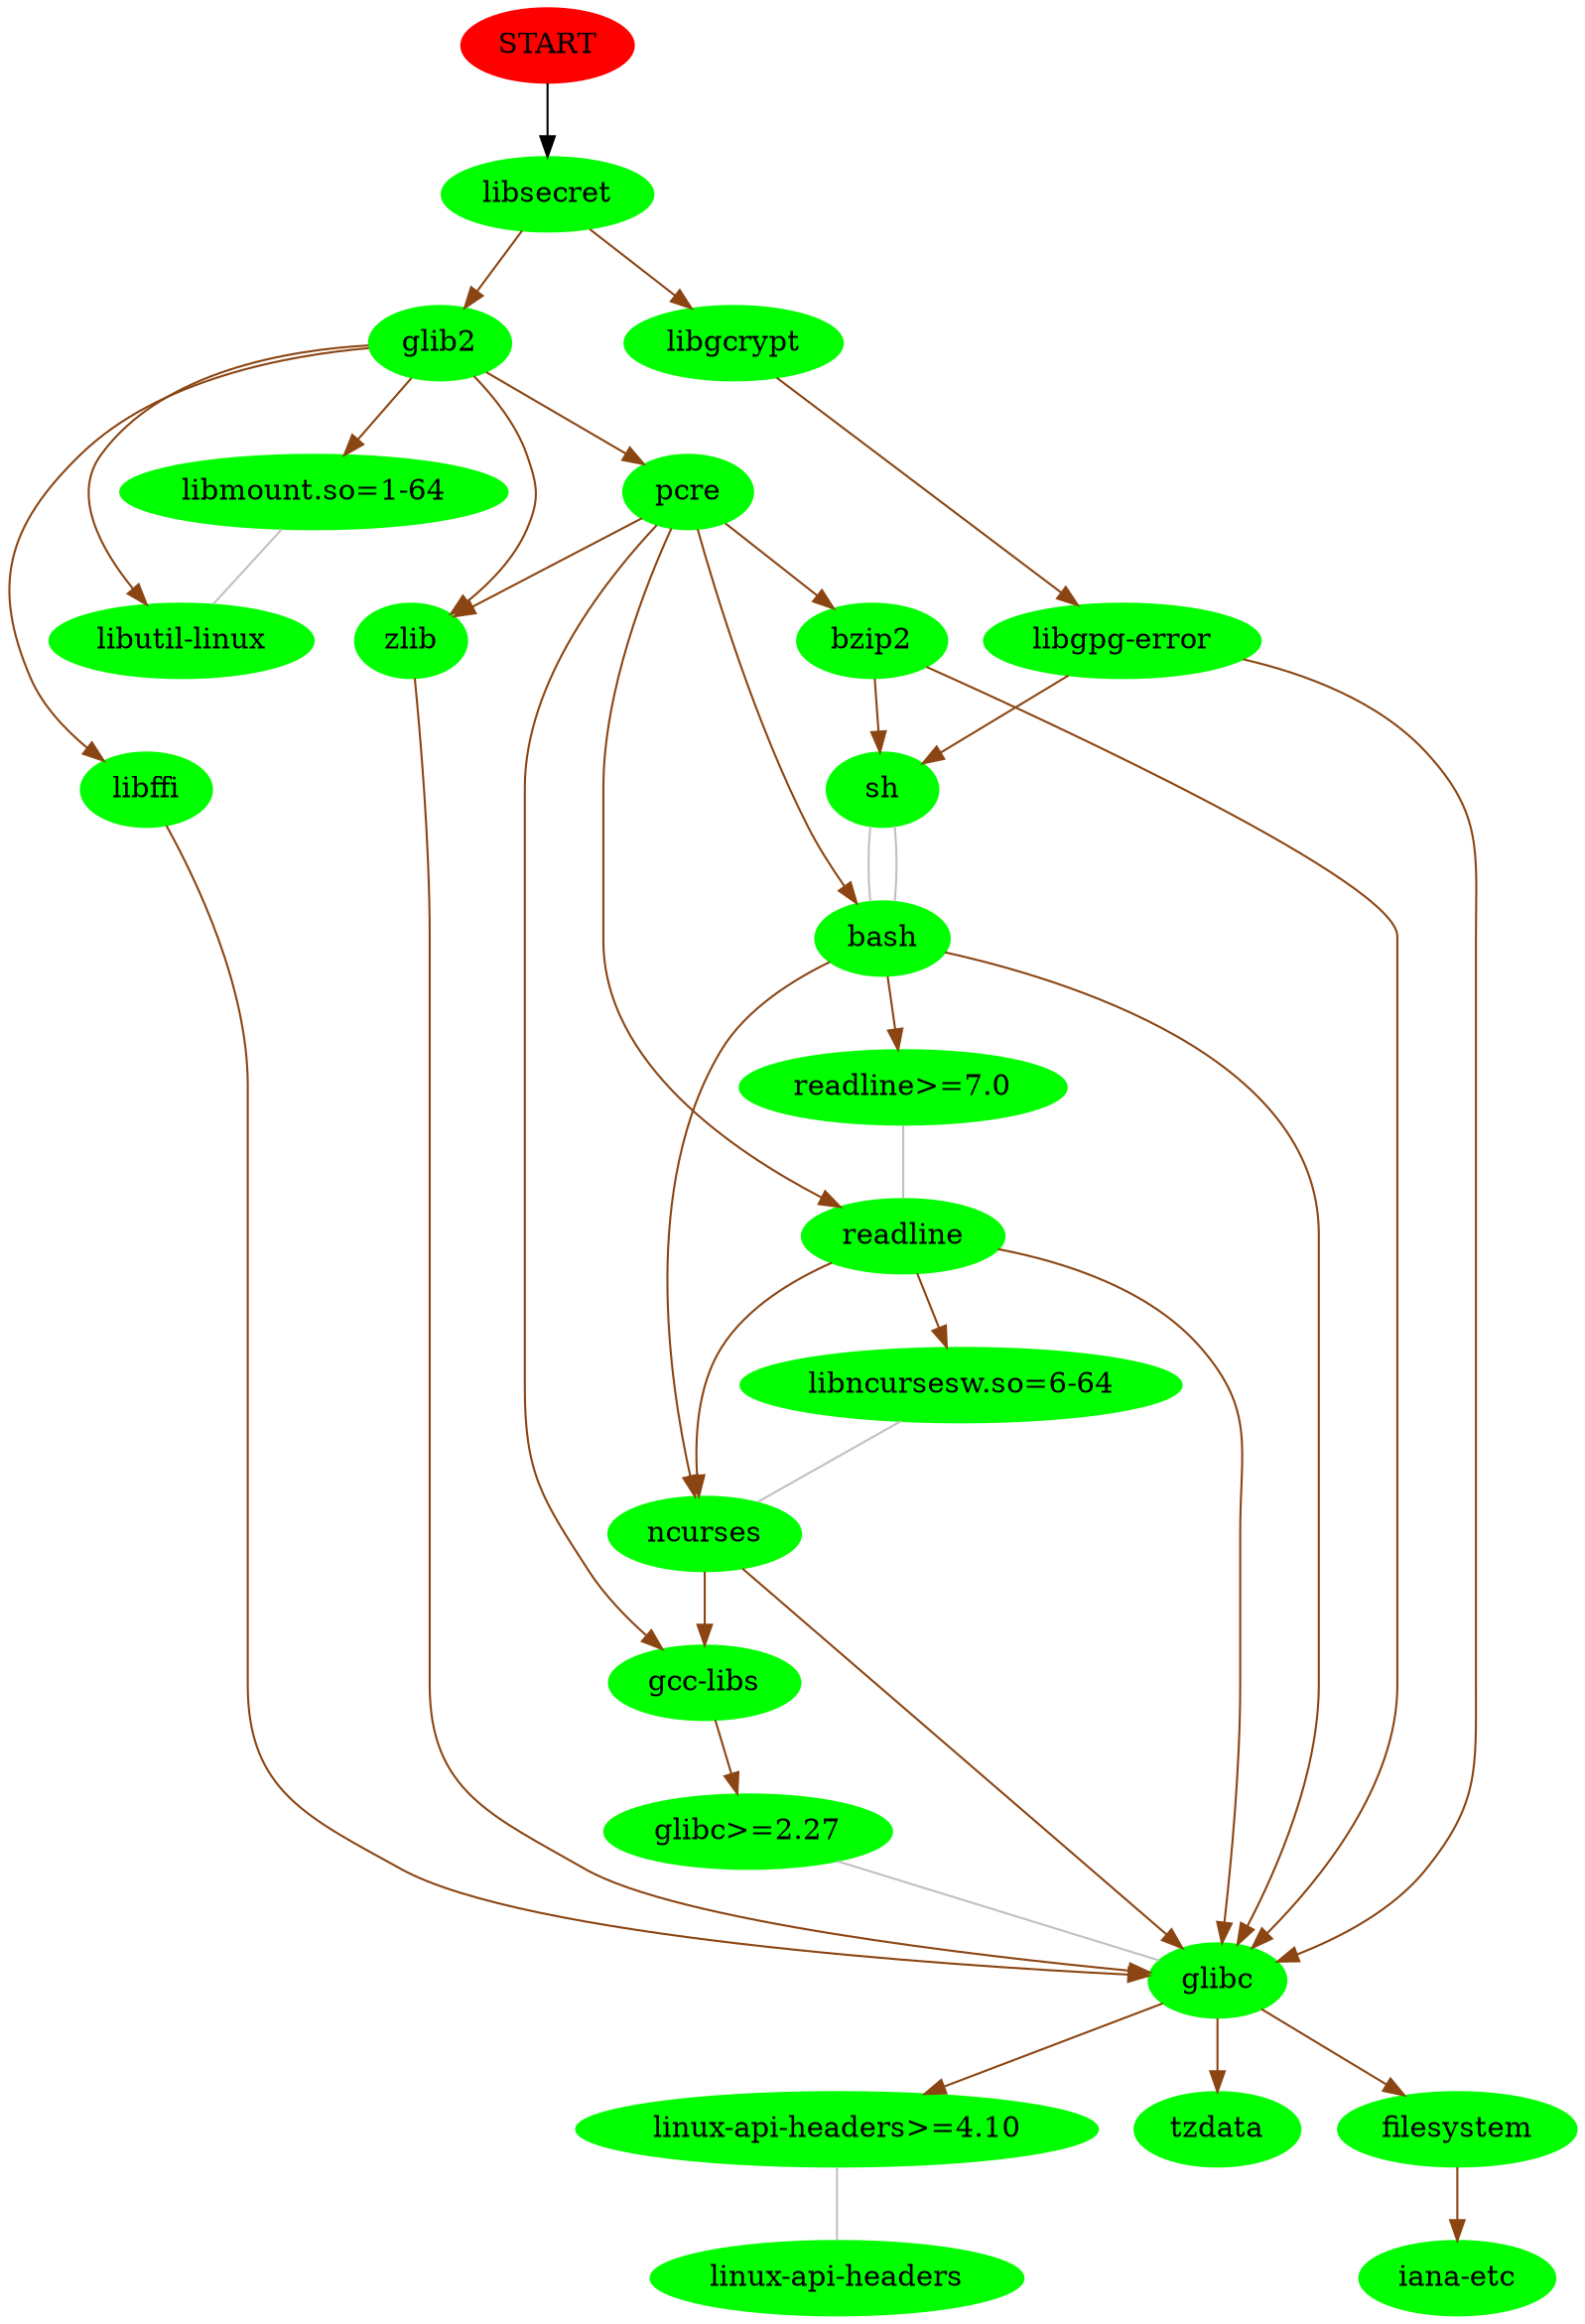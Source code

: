 digraph G { START [color=red, style=filled];
node [style=filled, color=green];
 "START" -> "libsecret";
"libsecret" -> "glib2" [color=chocolate4];
"glib2" -> "pcre" [color=chocolate4];
"pcre" -> "gcc-libs" [color=chocolate4];
"gcc-libs" -> "glibc>=2.27" [color=chocolate4];
"glibc>=2.27" -> "glibc" [arrowhead=none, color=grey];
"glibc" -> "linux-api-headers>=4.10" [color=chocolate4];
"linux-api-headers>=4.10" -> "linux-api-headers" [arrowhead=none, color=grey];
"glibc" -> "tzdata" [color=chocolate4];
"glibc" -> "filesystem" [color=chocolate4];
"filesystem" -> "iana-etc" [color=chocolate4];
"pcre" -> "readline" [color=chocolate4];
"readline" -> "glibc" [color=chocolate4];
"readline" -> "ncurses" [color=chocolate4];
"ncurses" -> "glibc" [color=chocolate4];
"ncurses" -> "gcc-libs" [color=chocolate4];
"readline" -> "libncursesw.so=6-64" [color=chocolate4];
"libncursesw.so=6-64" -> "ncurses" [arrowhead=none, color=grey];
"pcre" -> "zlib" [color=chocolate4];
"zlib" -> "glibc" [color=chocolate4];
"pcre" -> "bzip2" [color=chocolate4];
"bzip2" -> "glibc" [color=chocolate4];
"bzip2" -> "sh" [color=chocolate4];
"sh" -> "bash" [arrowhead=none, color=grey];
"bash" -> "readline>=7.0" [color=chocolate4];
"readline>=7.0" -> "readline" [arrowhead=none, color=grey];
"bash" -> "glibc" [color=chocolate4];
"bash" -> "ncurses" [color=chocolate4];
"pcre" -> "bash" [color=chocolate4];
"glib2" -> "libffi" [color=chocolate4];
"libffi" -> "glibc" [color=chocolate4];
"glib2" -> "libutil-linux" [color=chocolate4];
"glib2" -> "zlib" [color=chocolate4];
"glib2" -> "libmount.so=1-64" [color=chocolate4];
"libmount.so=1-64" -> "libutil-linux" [arrowhead=none, color=grey];
"libsecret" -> "libgcrypt" [color=chocolate4];
"libgcrypt" -> "libgpg-error" [color=chocolate4];
"libgpg-error" -> "glibc" [color=chocolate4];
"libgpg-error" -> "sh" [color=chocolate4];
"sh" -> "bash" [arrowhead=none, color=grey];
}
